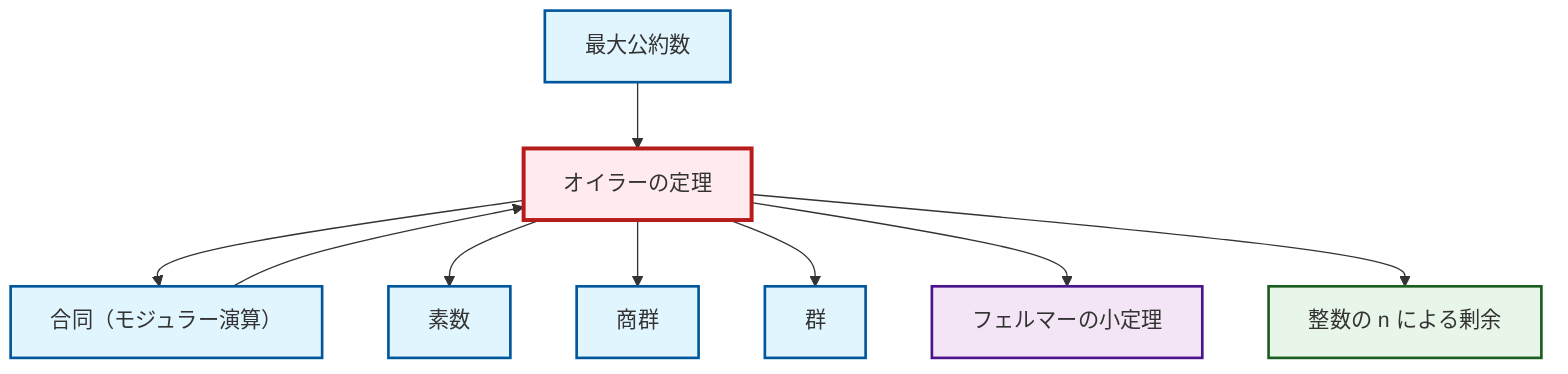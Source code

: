 graph TD
    classDef definition fill:#e1f5fe,stroke:#01579b,stroke-width:2px
    classDef theorem fill:#f3e5f5,stroke:#4a148c,stroke-width:2px
    classDef axiom fill:#fff3e0,stroke:#e65100,stroke-width:2px
    classDef example fill:#e8f5e9,stroke:#1b5e20,stroke-width:2px
    classDef current fill:#ffebee,stroke:#b71c1c,stroke-width:3px
    def-gcd["最大公約数"]:::definition
    def-group["群"]:::definition
    def-congruence["合同（モジュラー演算）"]:::definition
    thm-fermat-little["フェルマーの小定理"]:::theorem
    thm-euler["オイラーの定理"]:::theorem
    ex-quotient-integers-mod-n["整数の n による剰余"]:::example
    def-quotient-group["商群"]:::definition
    def-prime["素数"]:::definition
    thm-euler --> def-congruence
    thm-euler --> def-prime
    def-congruence --> thm-euler
    def-gcd --> thm-euler
    thm-euler --> def-quotient-group
    thm-euler --> def-group
    thm-euler --> thm-fermat-little
    thm-euler --> ex-quotient-integers-mod-n
    class thm-euler current